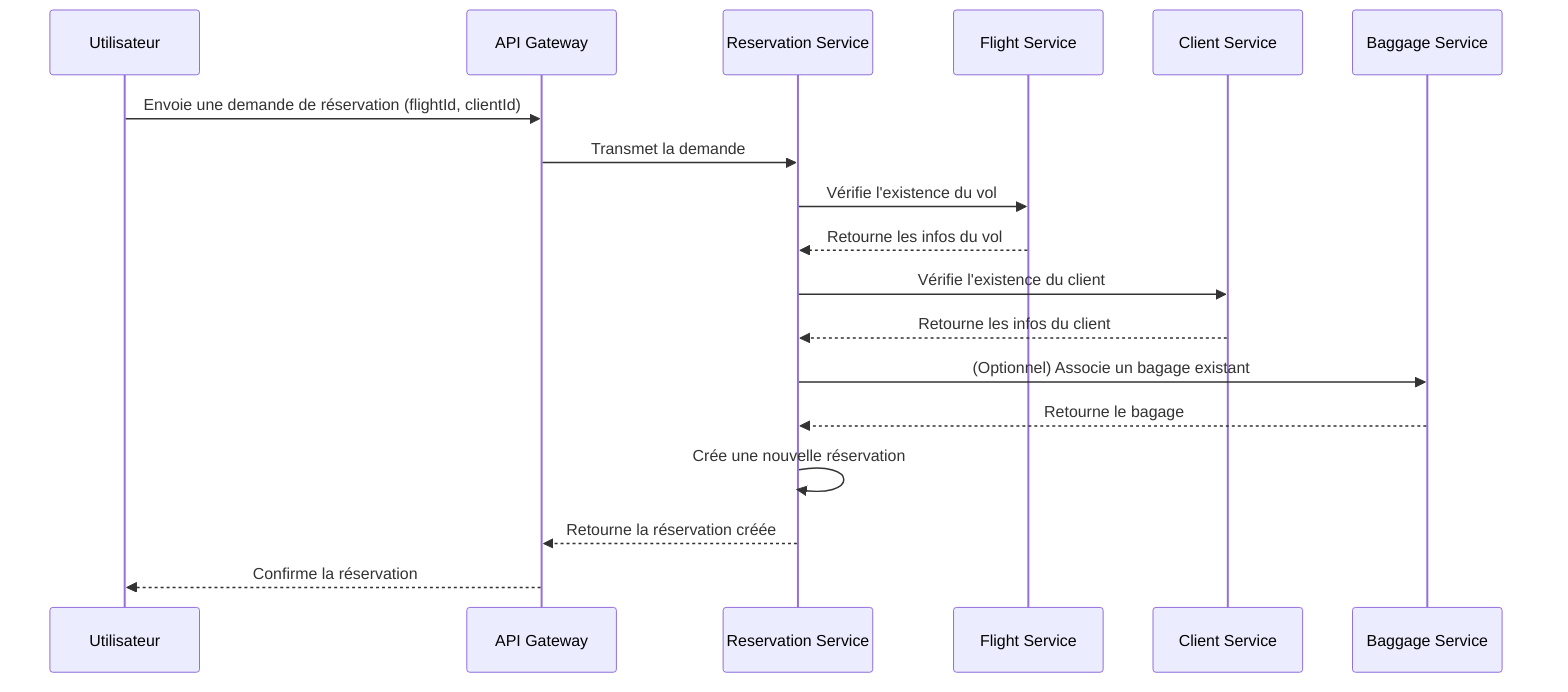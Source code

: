 sequenceDiagram
    participant Client as Utilisateur
    participant Gateway as API Gateway
    participant Reservation as Reservation Service
    participant Flight as Flight Service
    participant ClientS as Client Service
    participant Baggage as Baggage Service

    Client->>Gateway: Envoie une demande de réservation (flightId, clientId)
    Gateway->>Reservation: Transmet la demande

    Reservation->>Flight: Vérifie l'existence du vol
    Flight-->>Reservation: Retourne les infos du vol

    Reservation->>ClientS: Vérifie l'existence du client
    ClientS-->>Reservation: Retourne les infos du client

    Reservation->>Baggage: (Optionnel) Associe un bagage existant
    Baggage-->>Reservation: Retourne le bagage

    Reservation->>Reservation: Crée une nouvelle réservation
    Reservation-->>Gateway: Retourne la réservation créée
    Gateway-->>Client: Confirme la réservation